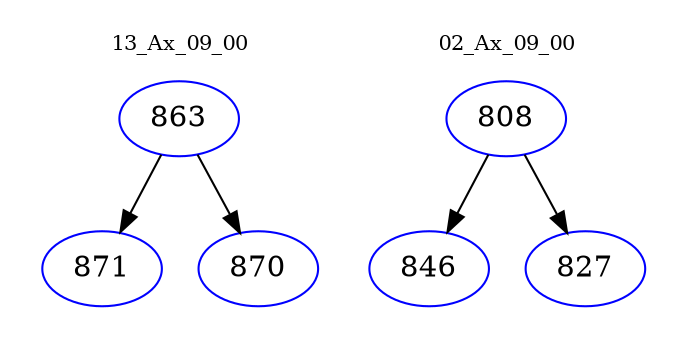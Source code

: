 digraph{
subgraph cluster_0 {
color = white
label = "13_Ax_09_00";
fontsize=10;
T0_863 [label="863", color="blue"]
T0_863 -> T0_871 [color="black"]
T0_871 [label="871", color="blue"]
T0_863 -> T0_870 [color="black"]
T0_870 [label="870", color="blue"]
}
subgraph cluster_1 {
color = white
label = "02_Ax_09_00";
fontsize=10;
T1_808 [label="808", color="blue"]
T1_808 -> T1_846 [color="black"]
T1_846 [label="846", color="blue"]
T1_808 -> T1_827 [color="black"]
T1_827 [label="827", color="blue"]
}
}
